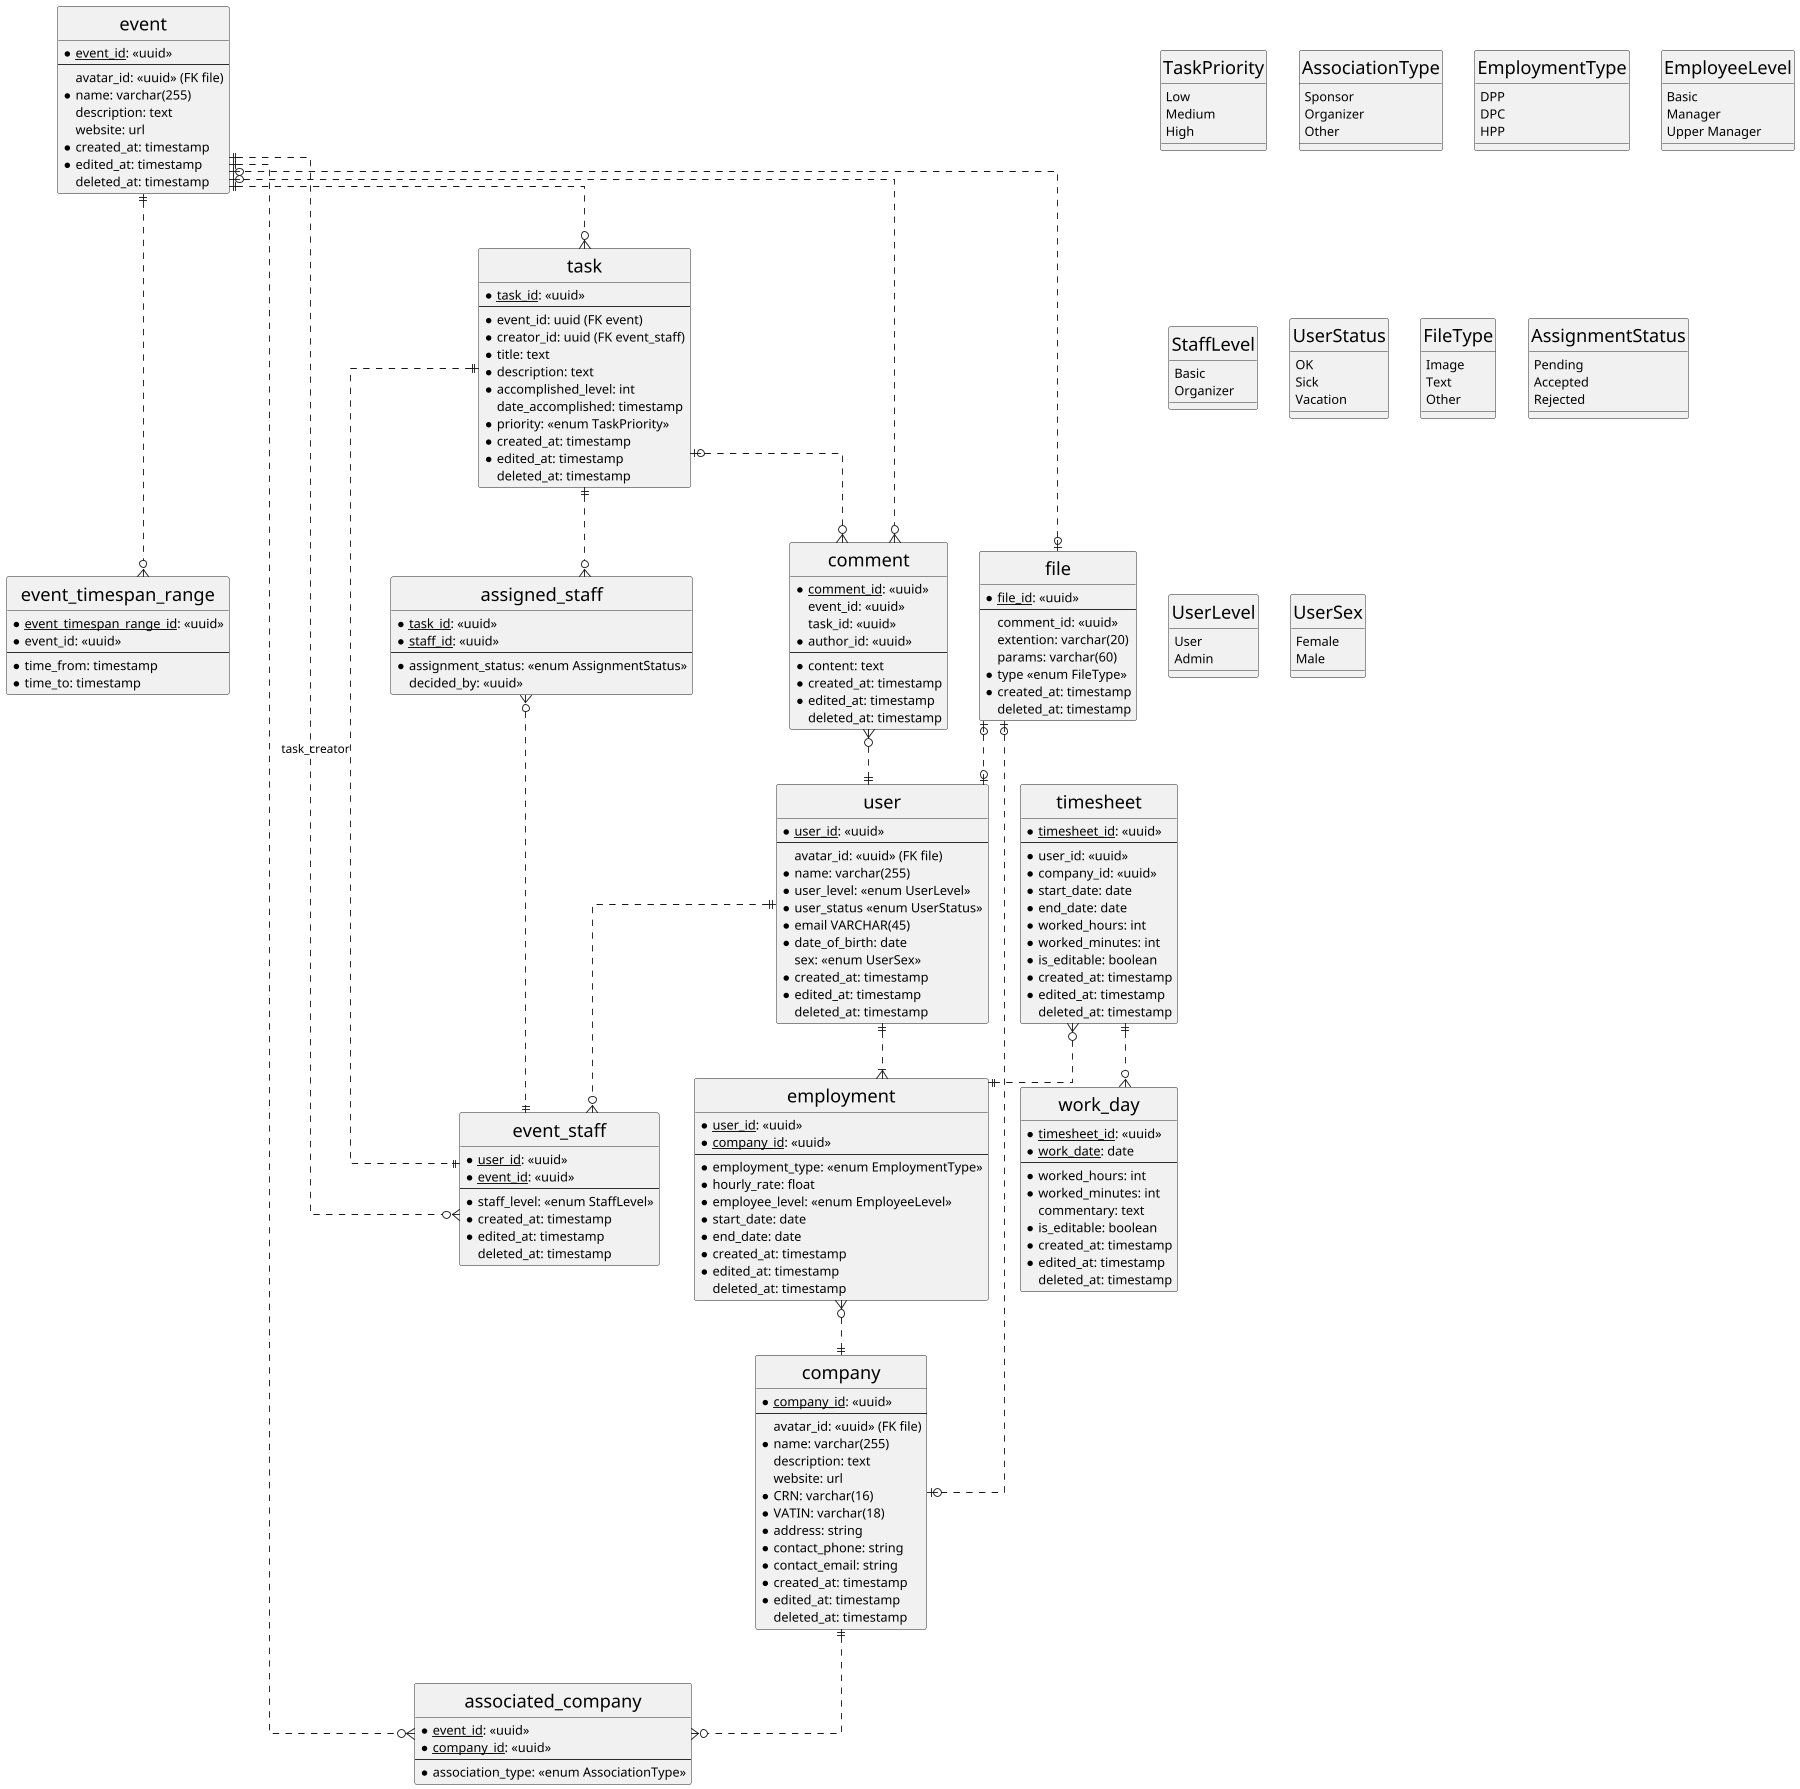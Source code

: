 @startuml erd
skinparam Linetype ortho
skinparam classFontSize 20
scale 1800 * 1800
hide circle

enum TaskPriority {
    Low
	Medium
	High
}

enum AssociationType {
    Sponsor
	Organizer
	Other
}

enum EmploymentType {
    DPP
	DPC
	HPP
}

enum EmployeeLevel {
    Basic
	Manager
	Upper Manager
}

enum StaffLevel {
    Basic
    Organizer
}

enum UserStatus {
    OK
	Sick
	Vacation
}

enum FileType {
    Image
	Text
	Other
}

enum AssignmentStatus {
    Pending
	Accepted
	Rejected
}

enum UserLevel {
    User
	Admin
}

enum UserSex {
    Female
	Male
}

entity user {
    *<u>user_id</u>: <<uuid>>
    ---
    avatar_id: <<uuid>> (FK file)
    *name: varchar(255)
    *user_level: <<enum UserLevel>>
    *user_status <<enum UserStatus>>
    *email VARCHAR(45)
	*date_of_birth: date
	'/ Note: User may choose to leave this unfilled, the collumn is optional. '/
	sex: <<enum UserSex>>
    *created_at: timestamp
    *edited_at: timestamp
    deleted_at: timestamp
}

entity timesheet {
    *<u>timesheet_id</u>: <<uuid>>
    ---
    *user_id: <<uuid>>
    *company_id: <<uuid>>
    *start_date: date
    *end_date: date
    *worked_hours: int
    *worked_minutes: int
    *is_editable: boolean
    *created_at: timestamp
    *edited_at: timestamp
    deleted_at: timestamp
}

entity work_day {
    *<u>timesheet_id</u>: <<uuid>>
    *<u>work_date</u>: date
    ---
    *worked_hours: int
    *worked_minutes: int
    commentary: text
    *is_editable: boolean
    *created_at: timestamp
    *edited_at: timestamp
    deleted_at: timestamp
}

together {
    entity event {
        *<u>event_id</u>: <<uuid>>
        ---
        avatar_id: <<uuid>> (FK file)
        *name: varchar(255)
        description: text
        website: url
        *created_at: timestamp
        *edited_at: timestamp
        deleted_at: timestamp
    }

    entity event_timespan_range {
        *<u>event_timespan_range_id</u>: <<uuid>>
        *event_id: <<uuid>>
        ---
        *time_from: timestamp
        *time_to: timestamp
    }
}

entity task {
    *<u>task_id</u>: <<uuid>>
    --
    *event_id: uuid (FK event)
    *creator_id: uuid (FK event_staff)
    *title: text
    *description: text
    *accomplished_level: int
    date_accomplished: timestamp
    *priority: <<enum TaskPriority>>
    *created_at: timestamp
    *edited_at: timestamp
    deleted_at: timestamp
}

entity assigned_staff {
    *<u>task_id</u>: <<uuid>>
    *<u>staff_id</u>: <<uuid>>
    ---
    *assignment_status: <<enum AssignmentStatus>>
    decided_by: <<uuid>>
}

entity company {
    *<u>company_id</u>: <<uuid>>
    ---
    avatar_id: <<uuid>> (FK file)
    *name: varchar(255)
    description: text
    website: url
    /' A Company Registration Number.

       Note: Different European countries use different format, some just
	         numbers, some letters as well, but they all fit into 16 characters.
	'/
    *CRN: varchar(16)
	/'
	  A Value-Added Tax Identification Number.

      Note: The China seems to have a longest format with 18 characters.
	'/
	  *VATIN: varchar(18)
    *address: string
    *contact_phone: string
    *contact_email: string
    *created_at: timestamp
    *edited_at: timestamp
    deleted_at: timestamp
}

entity associated_company {
    *<u>event_id</u>: <<uuid>>
    *<u>company_id</u>: <<uuid>>
    ---
    *association_type: <<enum AssociationType>>
}

entity employment {
    *<u>user_id</u>: <<uuid>>
    *<u>company_id</u>: <<uuid>>
    ---
    *employment_type: <<enum EmploymentType>>
    *hourly_rate: float
    *employee_level: <<enum EmployeeLevel>>
    *start_date: date
    *end_date: date
    *created_at: timestamp
    *edited_at: timestamp
    deleted_at: timestamp
}

entity event_staff {
    *<u>user_id</u>: <<uuid>>
    *<u>event_id</u>: <<uuid>>
    ---
    *staff_level: <<enum StaffLevel>>
    *created_at: timestamp
    *edited_at: timestamp
    deleted_at: timestamp
}

together {
    entity comment {
        *<u>comment_id</u>: <<uuid>>
        event_id: <<uuid>>
        task_id: <<uuid>>
        *author_id: <<uuid>>
        ---
        *content: text
        *created_at: timestamp
        *edited_at: timestamp
        deleted_at: timestamp
    }

    /'
    A `file` table allows to refer to file system paths by joining
    `file_id` and `extension` (and possibly using attributes like `type`).

    The `FileType` enum determines how the file is treated (e.g. image, text).
    It is expected to be used to determine how to present the file.
    be utilized for constructing a file system path the file gets stored at
    (and store all images under a dedicated `image/` directory for instance).

    The `params` column may optionally contain values in `param=value;` format.
    In case of images, it may store params representing e.g. width and height.
    '/
    entity file {
        *<u>file_id</u>: <<uuid>>
        ---
        comment_id: <<uuid>>
        extention: varchar(20)
        params: varchar(60)
        *type <<enum FileType>>
        *created_at: timestamp
        deleted_at: timestamp
    }
}

user||..|{employment
timesheet}o..||employment
timesheet||..o{work_day
employment}o..||company
event||.o{associated_company
company||..o{associated_company
event||..o{event_staff
event||..o{task
event|o...o{comment
event||...o{event_timespan_range
task|o...o{comment
comment}o..||user
task||..||event_staff : task_creator
task||..o{assigned_staff
assigned_staff}o..||event_staff
user||..o{event_staff
file|o..o|company
file|o..o|event
file|o..o|user
@enduml